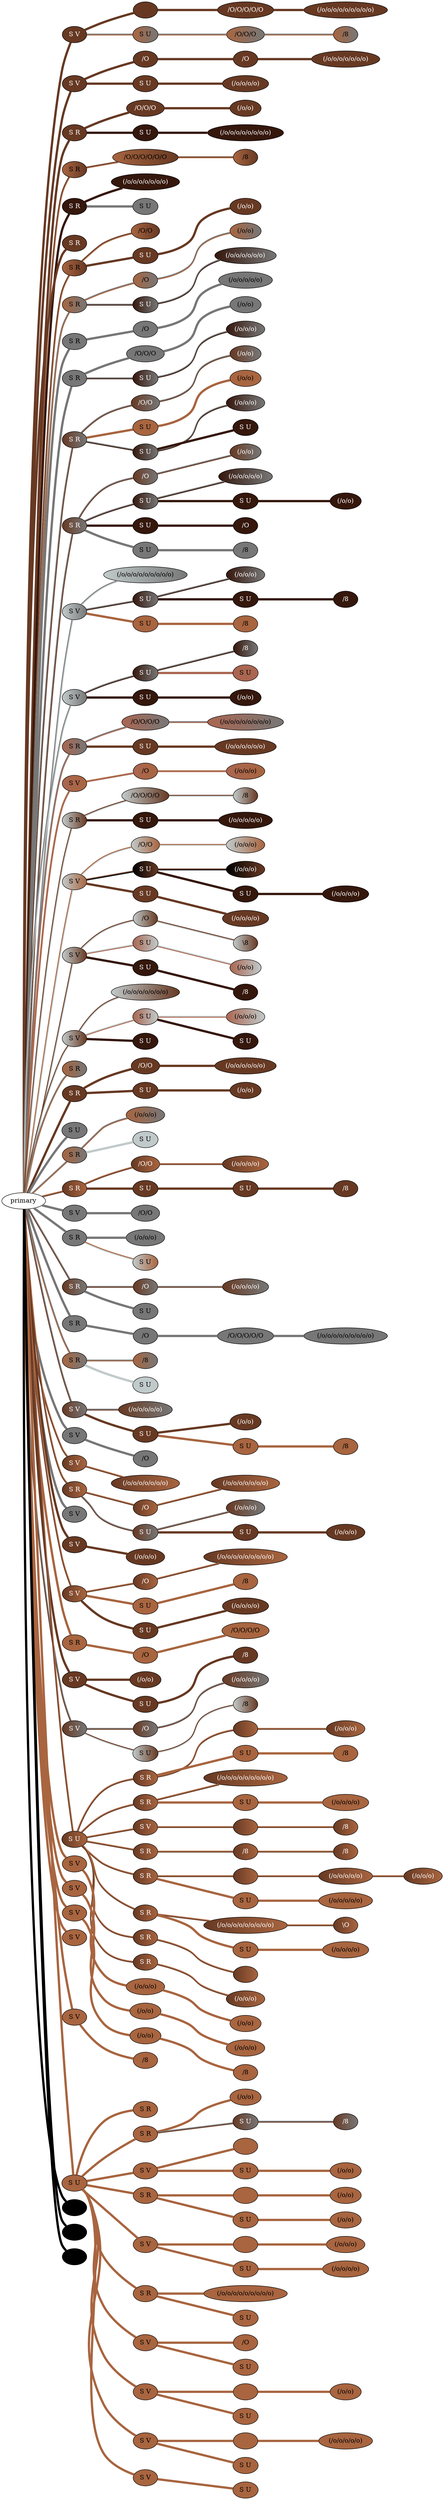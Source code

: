 graph {
 graph [rankdir=LR]
"1" [qtype="pendant_node", pendant_colors="#673923", pendant_ply="S", pendant_attach="V", pendant_length="25.0", label="S V", style=filled, fillcolor="#673923", fontcolor="#ffffff"]
"primary" -- "1" [qtype="pendant_link",penwidth=5,color="#673923"]
"1:0" [qtype="knot_node", knot_value="1", knot_type="", knot_position="3.5", knot_spin="S", label="", style=filled, fillcolor="#673923" , fontcolor="#ffffff"]
"1" -- "1:0" [qtype="knot_link",penwidth=5,color="#673923"]
"1:1" [qtype="knot_node", knot_value="5", knot_type="S", knot_position="14.0", knot_spin="S", label="/O/O/O/O/O", style=filled, fillcolor="#673923" , fontcolor="#ffffff"]
"1:0" -- "1:1" [qtype="knot_link",penwidth=5,color="#673923"]
"1:2" [qtype="knot_node", knot_value="9", knot_type="L", knot_position="16.5", knot_spin="S", label="(/o/o/o/o/o/o/o/o/o)", style=filled, fillcolor="#673923" , fontcolor="#ffffff"]
"1:1" -- "1:2" [qtype="knot_link",penwidth=5,color="#673923"]
"1s1" [qtype="pendant_node", pendant_colors="#A86540:#777777", pendant_ply="S", pendant_attach="U", pendant_length="18.5", label="S U", style=filled, fillcolor="#A86540:#777777", fontcolor="#000000"]
"1" -- "1s1" [qtype="pendant_link",penwidth=2,color="#A86540:#777777"]
"1s1:0" [qtype="knot_node", knot_value="3", knot_type="S", knot_position="11.0", knot_spin="S", label="/O/O/O", style=filled, fillcolor="#A86540:#777777" , fontcolor="#000000"]
"1s1" -- "1s1:0" [qtype="knot_link",penwidth=2,color="#A86540:#777777"]
"1s1:1" [qtype="knot_node", knot_value="1", knot_type="E", knot_position="13.0", knot_spin="S", label="/8", style=filled, fillcolor="#A86540:#777777" , fontcolor="#000000"]
"1s1:0" -- "1s1:1" [qtype="knot_link",penwidth=2,color="#A86540:#777777"]
"2" [qtype="pendant_node", pendant_colors="#673923", pendant_ply="S", pendant_attach="V", pendant_length="30.0", label="S V", style=filled, fillcolor="#673923", fontcolor="#ffffff"]
"primary" -- "2" [qtype="pendant_link",penwidth=5,color="#673923"]
"2:0" [qtype="knot_node", knot_value="1", knot_type="S", knot_position="8.0", knot_spin="S", label="/O", style=filled, fillcolor="#673923" , fontcolor="#ffffff"]
"2" -- "2:0" [qtype="knot_link",penwidth=5,color="#673923"]
"2:1" [qtype="knot_node", knot_value="1", knot_type="S", knot_position="14.5", knot_spin="S", label="/O", style=filled, fillcolor="#673923" , fontcolor="#ffffff"]
"2:0" -- "2:1" [qtype="knot_link",penwidth=5,color="#673923"]
"2:2" [qtype="knot_node", knot_value="7", knot_type="L", knot_position="20.0", knot_spin="S", label="(/o/o/o/o/o/o/o)", style=filled, fillcolor="#673923" , fontcolor="#ffffff"]
"2:1" -- "2:2" [qtype="knot_link",penwidth=5,color="#673923"]
"2s1" [qtype="pendant_node", pendant_colors="#673923", pendant_ply="S", pendant_attach="U", pendant_length="34.5", label="S U", style=filled, fillcolor="#673923", fontcolor="#ffffff"]
"2" -- "2s1" [qtype="pendant_link",penwidth=5,color="#673923"]
"2s1:0" [qtype="knot_node", knot_value="4", knot_type="L", knot_position="20.5", knot_spin="S", label="(/o/o/o/o)", style=filled, fillcolor="#673923" , fontcolor="#ffffff"]
"2s1" -- "2s1:0" [qtype="knot_link",penwidth=5,color="#673923"]
"3" [qtype="pendant_node", pendant_colors="#673923", pendant_ply="S", pendant_attach="R", pendant_length="31.0", label="S R", style=filled, fillcolor="#673923", fontcolor="#ffffff"]
"primary" -- "3" [qtype="pendant_link",penwidth=5,color="#673923"]
"3:0" [qtype="knot_node", knot_value="3", knot_type="S", knot_position="15.0", knot_spin="S", label="/O/O/O", style=filled, fillcolor="#673923" , fontcolor="#ffffff"]
"3" -- "3:0" [qtype="knot_link",penwidth=5,color="#673923"]
"3:1" [qtype="knot_node", knot_value="2", knot_type="L", knot_position="21.0", knot_spin="S", label="(/o/o)", style=filled, fillcolor="#673923" , fontcolor="#ffffff"]
"3:0" -- "3:1" [qtype="knot_link",penwidth=5,color="#673923"]
"3s1" [qtype="pendant_node", pendant_colors="#35170C", pendant_ply="S", pendant_attach="U", pendant_length="30.0", label="S U", style=filled, fillcolor="#35170C", fontcolor="#ffffff"]
"3" -- "3s1" [qtype="pendant_link",penwidth=5,color="#35170C"]
"3s1:0" [qtype="knot_node", knot_value="8", knot_type="L", knot_position="18.0", knot_spin="S", label="(/o/o/o/o/o/o/o/o)", style=filled, fillcolor="#35170C" , fontcolor="#ffffff"]
"3s1" -- "3s1:0" [qtype="knot_link",penwidth=5,color="#35170C"]
"4" [qtype="pendant_node", pendant_colors="#A86540:#673923", pendant_ply="S", pendant_attach="R", pendant_length="45.0", label="S R", style=filled, fillcolor="#A86540:#673923", fontcolor="#000000"]
"primary" -- "4" [qtype="pendant_link",penwidth=2,color="#A86540:#673923"]
"4:0" [qtype="knot_node", knot_value="6", knot_type="S", knot_position="15.5", knot_spin="S", label="/O/O/O/O/O/O", style=filled, fillcolor="#A86540:#673923" , fontcolor="#000000"]
"4" -- "4:0" [qtype="knot_link",penwidth=2,color="#A86540:#673923"]
"4:1" [qtype="knot_node", knot_value="1", knot_type="E", knot_position="25.5", knot_spin="S", label="/8", style=filled, fillcolor="#A86540:#673923" , fontcolor="#000000"]
"4:0" -- "4:1" [qtype="knot_link",penwidth=2,color="#A86540:#673923"]
"5" [qtype="pendant_node", pendant_colors="#35170C", pendant_ply="S", pendant_attach="R", pendant_length="37.0", label="S R", style=filled, fillcolor="#35170C", fontcolor="#ffffff"]
"primary" -- "5" [qtype="pendant_link",penwidth=5,color="#35170C"]
"5:0" [qtype="knot_node", knot_value="7", knot_type="L", knot_position="25.0", knot_spin="S", label="(/o/o/o/o/o/o/o)", style=filled, fillcolor="#35170C" , fontcolor="#ffffff"]
"5" -- "5:0" [qtype="knot_link",penwidth=5,color="#35170C"]
"5s1" [qtype="pendant_node", pendant_colors="#777777", pendant_ply="S", pendant_attach="U", pendant_length="12.5", label="S U", style=filled, fillcolor="#777777", fontcolor="#000000"]
"5" -- "5s1" [qtype="pendant_link",penwidth=5,color="#777777"]
"6" [qtype="pendant_node", pendant_colors="#673923", pendant_ply="S", pendant_attach="R", pendant_length="40.0", label="S R", style=filled, fillcolor="#673923", fontcolor="#ffffff"]
"primary" -- "6" [qtype="pendant_link",penwidth=5,color="#673923"]
"7" [qtype="pendant_node", pendant_colors="#A86540:#673923", pendant_ply="S", pendant_attach="R", pendant_length="37.0", label="S R", style=filled, fillcolor="#A86540:#673923", fontcolor="#000000"]
"primary" -- "7" [qtype="pendant_link",penwidth=2,color="#A86540:#673923"]
"7:0" [qtype="knot_node", knot_value="2", knot_type="S", knot_position="13.0", knot_spin="S", label="/O/O", style=filled, fillcolor="#A86540:#673923" , fontcolor="#000000"]
"7" -- "7:0" [qtype="knot_link",penwidth=2,color="#A86540:#673923"]
"7s1" [qtype="pendant_node", pendant_colors="#673923", pendant_ply="S", pendant_attach="U", pendant_length="36.5", label="S U", style=filled, fillcolor="#673923", fontcolor="#ffffff"]
"7" -- "7s1" [qtype="pendant_link",penwidth=5,color="#673923"]
"7s1:0" [qtype="knot_node", knot_value="2", knot_type="L", knot_position="20.0", knot_spin="S", label="(/o/o)", style=filled, fillcolor="#673923" , fontcolor="#ffffff"]
"7s1" -- "7s1:0" [qtype="knot_link",penwidth=5,color="#673923"]
"8" [qtype="pendant_node", pendant_colors="#A86540:#777777", pendant_ply="S", pendant_attach="R", pendant_length="26.0", label="S R", style=filled, fillcolor="#A86540:#777777", fontcolor="#000000"]
"primary" -- "8" [qtype="pendant_link",penwidth=2,color="#A86540:#777777"]
"8:0" [qtype="knot_node", knot_value="1", knot_type="S", knot_position="13.0", knot_spin="S", label="/O", style=filled, fillcolor="#A86540:#777777" , fontcolor="#000000"]
"8" -- "8:0" [qtype="knot_link",penwidth=2,color="#A86540:#777777"]
"8:1" [qtype="knot_node", knot_value="2", knot_type="L", knot_position="16.5", knot_spin="S", label="(/o/o)", style=filled, fillcolor="#A86540:#777777" , fontcolor="#000000"]
"8:0" -- "8:1" [qtype="knot_link",penwidth=2,color="#A86540:#777777"]
"8s1" [qtype="pendant_node", pendant_colors="#35170C:#777777", pendant_ply="S", pendant_attach="U", pendant_length="32.0", label="S U", style=filled, fillcolor="#35170C:#777777", fontcolor="#ffffff"]
"8" -- "8s1" [qtype="pendant_link",penwidth=2,color="#35170C:#777777"]
"8s1:0" [qtype="knot_node", knot_value="6", knot_type="L", knot_position="16.0", knot_spin="S", label="(/o/o/o/o/o/o)", style=filled, fillcolor="#35170C:#777777" , fontcolor="#ffffff"]
"8s1" -- "8s1:0" [qtype="knot_link",penwidth=2,color="#35170C:#777777"]
"9" [qtype="pendant_node", pendant_colors="#777777", pendant_ply="S", pendant_attach="R", pendant_length="48.0", label="S R", style=filled, fillcolor="#777777", fontcolor="#000000"]
"primary" -- "9" [qtype="pendant_link",penwidth=5,color="#777777"]
"9:0" [qtype="knot_node", knot_value="1", knot_type="S", knot_position="15.5", knot_spin="S", label="/O", style=filled, fillcolor="#777777" , fontcolor="#000000"]
"9" -- "9:0" [qtype="knot_link",penwidth=5,color="#777777"]
"9:1" [qtype="knot_node", knot_value="5", knot_type="L", knot_position="22.0", knot_spin="S", label="(/o/o/o/o/o)", style=filled, fillcolor="#777777" , fontcolor="#000000"]
"9:0" -- "9:1" [qtype="knot_link",penwidth=5,color="#777777"]
"10" [qtype="pendant_node", pendant_colors="#777777", pendant_ply="S", pendant_attach="R", pendant_length="49.0", label="S R", style=filled, fillcolor="#777777", fontcolor="#000000"]
"primary" -- "10" [qtype="pendant_link",penwidth=5,color="#777777"]
"10:0" [qtype="knot_node", knot_value="3", knot_type="S", knot_position="16.0", knot_spin="S", label="/O/O/O", style=filled, fillcolor="#777777" , fontcolor="#000000"]
"10" -- "10:0" [qtype="knot_link",penwidth=5,color="#777777"]
"10:1" [qtype="knot_node", knot_value="2", knot_type="L", knot_position="22.5", knot_spin="S", label="(/o/o)", style=filled, fillcolor="#777777" , fontcolor="#000000"]
"10:0" -- "10:1" [qtype="knot_link",penwidth=5,color="#777777"]
"10s1" [qtype="pendant_node", pendant_colors="#35170C:#777777", pendant_ply="S", pendant_attach="U", pendant_length="36.0", label="S U", style=filled, fillcolor="#35170C:#777777", fontcolor="#ffffff"]
"10" -- "10s1" [qtype="pendant_link",penwidth=2,color="#35170C:#777777"]
"10s1:0" [qtype="knot_node", knot_value="3", knot_type="L", knot_position="20.5", knot_spin="S", label="(/o/o/o)", style=filled, fillcolor="#35170C:#777777" , fontcolor="#ffffff"]
"10s1" -- "10s1:0" [qtype="knot_link",penwidth=2,color="#35170C:#777777"]
"11" [qtype="pendant_node", pendant_colors="#673923:#777777", pendant_ply="S", pendant_attach="R", pendant_length="30.5", label="S R", style=filled, fillcolor="#673923:#777777", fontcolor="#ffffff"]
"primary" -- "11" [qtype="pendant_link",penwidth=2,color="#673923:#777777"]
"11:0" [qtype="knot_node", knot_value="2", knot_type="S", knot_position="14.0", knot_spin="S", label="/O/O", style=filled, fillcolor="#673923:#777777" , fontcolor="#ffffff"]
"11" -- "11:0" [qtype="knot_link",penwidth=2,color="#673923:#777777"]
"11:1" [qtype="knot_node", knot_value="2", knot_type="L", knot_position="20.0", knot_spin="S", label="(/o/o)", style=filled, fillcolor="#673923:#777777" , fontcolor="#ffffff"]
"11:0" -- "11:1" [qtype="knot_link",penwidth=2,color="#673923:#777777"]
"11s1" [qtype="pendant_node", pendant_colors="#A86540", pendant_ply="S", pendant_attach="U", pendant_length="30.5", label="S U", style=filled, fillcolor="#A86540", fontcolor="#000000"]
"11" -- "11s1" [qtype="pendant_link",penwidth=5,color="#A86540"]
"11s1:0" [qtype="knot_node", knot_value="2", knot_type="L", knot_position="19.5", knot_spin="S", label="(/o/o)", style=filled, fillcolor="#A86540" , fontcolor="#000000"]
"11s1" -- "11s1:0" [qtype="knot_link",penwidth=5,color="#A86540"]
"11s2" [qtype="pendant_node", pendant_colors="#35170C:#777777", pendant_ply="S", pendant_attach="U", pendant_length="37.0", label="S U", style=filled, fillcolor="#35170C:#777777", fontcolor="#ffffff"]
"11" -- "11s2" [qtype="pendant_link",penwidth=2,color="#35170C:#777777"]
"11s2:0" [qtype="knot_node", knot_value="3", knot_type="L", knot_position="20.0", knot_spin="S", label="(/o/o/o)", style=filled, fillcolor="#35170C:#777777" , fontcolor="#ffffff"]
"11s2" -- "11s2:0" [qtype="knot_link",penwidth=2,color="#35170C:#777777"]
"11s2s1" [qtype="pendant_node", pendant_colors="#35170C", pendant_ply="S", pendant_attach="U", pendant_length="8.0", label="S U", style=filled, fillcolor="#35170C", fontcolor="#ffffff"]
"11s2" -- "11s2s1" [qtype="pendant_link",penwidth=5,color="#35170C"]
"12" [qtype="pendant_node", pendant_colors="#673923:#777777", pendant_ply="S", pendant_attach="R", pendant_length="36.5", label="S R", style=filled, fillcolor="#673923:#777777", fontcolor="#ffffff"]
"primary" -- "12" [qtype="pendant_link",penwidth=2,color="#673923:#777777"]
"12:0" [qtype="knot_node", knot_value="1", knot_type="S", knot_position="13.5", knot_spin="S", label="/O", style=filled, fillcolor="#673923:#777777" , fontcolor="#ffffff"]
"12" -- "12:0" [qtype="knot_link",penwidth=2,color="#673923:#777777"]
"12:1" [qtype="knot_node", knot_value="2", knot_type="L", knot_position="20.0", knot_spin="S", label="(/o/o)", style=filled, fillcolor="#673923:#777777" , fontcolor="#ffffff"]
"12:0" -- "12:1" [qtype="knot_link",penwidth=2,color="#673923:#777777"]
"12s1" [qtype="pendant_node", pendant_colors="#35170C:#777777", pendant_ply="S", pendant_attach="U", pendant_length="35.0", label="S U", style=filled, fillcolor="#35170C:#777777", fontcolor="#ffffff"]
"12" -- "12s1" [qtype="pendant_link",penwidth=2,color="#35170C:#777777"]
"12s1:0" [qtype="knot_node", knot_value="5", knot_type="L", knot_position="20.5", knot_spin="S", label="(/o/o/o/o/o)", style=filled, fillcolor="#35170C:#777777" , fontcolor="#ffffff"]
"12s1" -- "12s1:0" [qtype="knot_link",penwidth=2,color="#35170C:#777777"]
"12s1s1" [qtype="pendant_node", pendant_colors="#35170C", pendant_ply="S", pendant_attach="U", pendant_length="35.0", label="S U", style=filled, fillcolor="#35170C", fontcolor="#ffffff"]
"12s1" -- "12s1s1" [qtype="pendant_link",penwidth=5,color="#35170C"]
"12s1s1:0" [qtype="knot_node", knot_value="2", knot_type="L", knot_position="19.0", knot_spin="S", label="(/o/o)", style=filled, fillcolor="#35170C" , fontcolor="#ffffff"]
"12s1s1" -- "12s1s1:0" [qtype="knot_link",penwidth=5,color="#35170C"]
"12s2" [qtype="pendant_node", pendant_colors="#35170C", pendant_ply="S", pendant_attach="U", pendant_length="22.5", label="S U", style=filled, fillcolor="#35170C", fontcolor="#ffffff"]
"12" -- "12s2" [qtype="pendant_link",penwidth=5,color="#35170C"]
"12s2:0" [qtype="knot_node", knot_value="1", knot_type="S", knot_position="12.0", knot_spin="S", label="/O", style=filled, fillcolor="#35170C" , fontcolor="#ffffff"]
"12s2" -- "12s2:0" [qtype="knot_link",penwidth=5,color="#35170C"]
"12s3" [qtype="pendant_node", pendant_colors="#777777", pendant_ply="S", pendant_attach="U", pendant_length="12.0", label="S U", style=filled, fillcolor="#777777", fontcolor="#000000"]
"12" -- "12s3" [qtype="pendant_link",penwidth=5,color="#777777"]
"12s3:0" [qtype="knot_node", knot_value="1", knot_type="E", knot_position="8.0", knot_spin="S", label="/8", style=filled, fillcolor="#777777" , fontcolor="#000000"]
"12s3" -- "12s3:0" [qtype="knot_link",penwidth=5,color="#777777"]
"13" [qtype="pendant_node", pendant_colors="#C1CACA:#777777", pendant_ply="S", pendant_attach="V", pendant_length="22.0", label="S V", style=filled, fillcolor="#C1CACA:#777777", fontcolor="#000000"]
"primary" -- "13" [qtype="pendant_link",penwidth=2,color="#C1CACA:#777777"]
"13:0" [qtype="knot_node", knot_value="9", knot_type="L", knot_position="17.5", knot_spin="S", label="(/o/o/o/o/o/o/o/o/o)", style=filled, fillcolor="#C1CACA:#777777" , fontcolor="#000000"]
"13" -- "13:0" [qtype="knot_link",penwidth=2,color="#C1CACA:#777777"]
"13s1" [qtype="pendant_node", pendant_colors="#35170C:#777777", pendant_ply="S", pendant_attach="U", pendant_length="31.5", label="S U", style=filled, fillcolor="#35170C:#777777", fontcolor="#ffffff"]
"13" -- "13s1" [qtype="pendant_link",penwidth=2,color="#35170C:#777777"]
"13s1:0" [qtype="knot_node", knot_value="3", knot_type="L", knot_position="20.0", knot_spin="S", label="(/o/o/o)", style=filled, fillcolor="#35170C:#777777" , fontcolor="#ffffff"]
"13s1" -- "13s1:0" [qtype="knot_link",penwidth=2,color="#35170C:#777777"]
"13s1s1" [qtype="pendant_node", pendant_colors="#35170C", pendant_ply="S", pendant_attach="U", pendant_length="39.0", label="S U", style=filled, fillcolor="#35170C", fontcolor="#ffffff"]
"13s1" -- "13s1s1" [qtype="pendant_link",penwidth=5,color="#35170C"]
"13s1s1:0" [qtype="knot_node", knot_value="1", knot_type="E", knot_position="20.0", knot_spin="S", label="/8", style=filled, fillcolor="#35170C" , fontcolor="#ffffff"]
"13s1s1" -- "13s1s1:0" [qtype="knot_link",penwidth=5,color="#35170C"]
"13s2" [qtype="pendant_node", pendant_colors="#A86540", pendant_ply="S", pendant_attach="U", pendant_length="21.0", label="S U", style=filled, fillcolor="#A86540", fontcolor="#000000"]
"13" -- "13s2" [qtype="pendant_link",penwidth=5,color="#A86540"]
"13s2:0" [qtype="knot_node", knot_value="1", knot_type="E", knot_position="14.0", knot_spin="S", label="/8", style=filled, fillcolor="#A86540" , fontcolor="#000000"]
"13s2" -- "13s2:0" [qtype="knot_link",penwidth=5,color="#A86540"]
"14" [qtype="pendant_node", pendant_colors="#C1CACA:#777777", pendant_ply="S", pendant_attach="V", pendant_length="15.5", label="S V", style=filled, fillcolor="#C1CACA:#777777", fontcolor="#000000"]
"primary" -- "14" [qtype="pendant_link",penwidth=2,color="#C1CACA:#777777"]
"14s1" [qtype="pendant_node", pendant_colors="#35170C:#777777", pendant_ply="S", pendant_attach="U", pendant_length="32.0", label="S U", style=filled, fillcolor="#35170C:#777777", fontcolor="#ffffff"]
"14" -- "14s1" [qtype="pendant_link",penwidth=2,color="#35170C:#777777"]
"14s1:0" [qtype="knot_node", knot_value="1", knot_type="E", knot_position="22.0", knot_spin="S", label="/8", style=filled, fillcolor="#35170C:#777777" , fontcolor="#ffffff"]
"14s1" -- "14s1:0" [qtype="knot_link",penwidth=2,color="#35170C:#777777"]
"14s1s1" [qtype="pendant_node", pendant_colors="#AA6651", pendant_ply="S", pendant_attach="U", pendant_length="36.0", label="S U", style=filled, fillcolor="#AA6651", fontcolor="#000000"]
"14s1" -- "14s1s1" [qtype="pendant_link",penwidth=5,color="#AA6651"]
"14s2" [qtype="pendant_node", pendant_colors="#35170C", pendant_ply="S", pendant_attach="U", pendant_length="21.5", label="S U", style=filled, fillcolor="#35170C", fontcolor="#ffffff"]
"14" -- "14s2" [qtype="pendant_link",penwidth=5,color="#35170C"]
"14s2:0" [qtype="knot_node", knot_value="2", knot_type="L", knot_position="11.5", knot_spin="S", label="(/o/o)", style=filled, fillcolor="#35170C" , fontcolor="#ffffff"]
"14s2" -- "14s2:0" [qtype="knot_link",penwidth=5,color="#35170C"]
"15" [qtype="pendant_node", pendant_colors="#AA6651:#777777", pendant_ply="S", pendant_attach="R", pendant_length="15.5", label="S R", style=filled, fillcolor="#AA6651:#777777", fontcolor="#000000"]
"primary" -- "15" [qtype="pendant_link",penwidth=2,color="#AA6651:#777777"]
"15:0" [qtype="knot_node", knot_value="4", knot_type="S", knot_position="10.5", knot_spin="S", label="/O/O/O/O", style=filled, fillcolor="#AA6651:#777777" , fontcolor="#000000"]
"15" -- "15:0" [qtype="knot_link",penwidth=2,color="#AA6651:#777777"]
"15:1" [qtype="knot_node", knot_value="8", knot_type="L", knot_position="13.0", knot_spin="S", label="(/o/o/o/o/o/o/o/o)", style=filled, fillcolor="#AA6651:#777777" , fontcolor="#000000"]
"15:0" -- "15:1" [qtype="knot_link",penwidth=2,color="#AA6651:#777777"]
"15s1" [qtype="pendant_node", pendant_colors="#673923", pendant_ply="S", pendant_attach="U", pendant_length="20.5", label="S U", style=filled, fillcolor="#673923", fontcolor="#ffffff"]
"15" -- "15s1" [qtype="pendant_link",penwidth=5,color="#673923"]
"15s1:0" [qtype="knot_node", knot_value="6", knot_type="L", knot_position="8.0", knot_spin="S", label="(/o/o/o/o/o/o)", style=filled, fillcolor="#673923" , fontcolor="#ffffff"]
"15s1" -- "15s1:0" [qtype="knot_link",penwidth=5,color="#673923"]
"16" [qtype="pendant_node", pendant_colors="#AA6651:#A86540", pendant_ply="S", pendant_attach="V", pendant_length="45.0", label="S V", style=filled, fillcolor="#AA6651:#A86540", fontcolor="#000000"]
"primary" -- "16" [qtype="pendant_link",penwidth=2,color="#AA6651:#A86540"]
"16:0" [qtype="knot_node", knot_value="1", knot_type="S", knot_position="22.0", knot_spin="S", label="/O", style=filled, fillcolor="#AA6651:#A86540" , fontcolor="#000000"]
"16" -- "16:0" [qtype="knot_link",penwidth=2,color="#AA6651:#A86540"]
"16:1" [qtype="knot_node", knot_value="3", knot_type="L", knot_position="32.5", knot_spin="S", label="(/o/o/o)", style=filled, fillcolor="#AA6651:#A86540" , fontcolor="#000000"]
"16:0" -- "16:1" [qtype="knot_link",penwidth=2,color="#AA6651:#A86540"]
"17" [qtype="pendant_node", pendant_colors="#C1CACA:#673923", pendant_ply="S", pendant_attach="R", pendant_length="30.0", label="S R", style=filled, fillcolor="#C1CACA:#673923", fontcolor="#000000"]
"primary" -- "17" [qtype="pendant_link",penwidth=2,color="#C1CACA:#673923"]
"17:0" [qtype="knot_node", knot_value="4", knot_type="S", knot_position="16.0", knot_spin="S", label="/O/O/O/O", style=filled, fillcolor="#C1CACA:#673923" , fontcolor="#000000"]
"17" -- "17:0" [qtype="knot_link",penwidth=2,color="#C1CACA:#673923"]
"17:1" [qtype="knot_node", knot_value="1", knot_type="E", knot_position="22.5", knot_spin="S", label="/8", style=filled, fillcolor="#C1CACA:#673923" , fontcolor="#000000"]
"17:0" -- "17:1" [qtype="knot_link",penwidth=2,color="#C1CACA:#673923"]
"17s1" [qtype="pendant_node", pendant_colors="#35170C", pendant_ply="S", pendant_attach="U", pendant_length="20.0", label="S U", style=filled, fillcolor="#35170C", fontcolor="#ffffff"]
"17" -- "17s1" [qtype="pendant_link",penwidth=5,color="#35170C"]
"17s1:0" [qtype="knot_node", knot_value="5", knot_type="L", knot_position="14.5", knot_spin="S", label="(/o/o/o/o/o)", style=filled, fillcolor="#35170C" , fontcolor="#ffffff"]
"17s1" -- "17s1:0" [qtype="knot_link",penwidth=5,color="#35170C"]
"18" [qtype="pendant_node", pendant_colors="#C1CACA:#A86540", pendant_ply="S", pendant_attach="V", pendant_length="29.0", label="S V", style=filled, fillcolor="#C1CACA:#A86540", fontcolor="#000000"]
"primary" -- "18" [qtype="pendant_link",penwidth=2,color="#C1CACA:#A86540"]
"18:0" [qtype="knot_node", knot_value="2", knot_type="S", knot_position="16.0", knot_spin="S", label="/O/O", style=filled, fillcolor="#C1CACA:#A86540" , fontcolor="#000000"]
"18" -- "18:0" [qtype="knot_link",penwidth=2,color="#C1CACA:#A86540"]
"18:1" [qtype="knot_node", knot_value="3", knot_type="L", knot_position="22.0", knot_spin="S", label="(/o/o/o)", style=filled, fillcolor="#C1CACA:#A86540" , fontcolor="#000000"]
"18:0" -- "18:1" [qtype="knot_link",penwidth=2,color="#C1CACA:#A86540"]
"18s1" [qtype="pendant_node", pendant_colors="#000000:#673923", pendant_ply="S", pendant_attach="U", pendant_length="43.5", label="S U", style=filled, fillcolor="#000000:#673923", fontcolor="#ffffff"]
"18" -- "18s1" [qtype="pendant_link",penwidth=2,color="#000000:#673923"]
"18s1:0" [qtype="knot_node", knot_value="3", knot_type="L", knot_position="19.0", knot_spin="S", label="(/o/o/o)", style=filled, fillcolor="#000000:#673923" , fontcolor="#ffffff"]
"18s1" -- "18s1:0" [qtype="knot_link",penwidth=2,color="#000000:#673923"]
"18s1s1" [qtype="pendant_node", pendant_colors="#35170C", pendant_ply="S", pendant_attach="U", pendant_length="29.0", label="S U", style=filled, fillcolor="#35170C", fontcolor="#ffffff"]
"18s1" -- "18s1s1" [qtype="pendant_link",penwidth=5,color="#35170C"]
"18s1s1:0" [qtype="knot_node", knot_value="4", knot_type="L", knot_position="18.0", knot_spin="S", label="(/o/o/o/o)", style=filled, fillcolor="#35170C" , fontcolor="#ffffff"]
"18s1s1" -- "18s1s1:0" [qtype="knot_link",penwidth=5,color="#35170C"]
"18s2" [qtype="pendant_node", pendant_colors="#673923", pendant_ply="S", pendant_attach="U", pendant_length="20.0", label="S U", style=filled, fillcolor="#673923", fontcolor="#ffffff"]
"18" -- "18s2" [qtype="pendant_link",penwidth=5,color="#673923"]
"18s2:0" [qtype="knot_node", knot_value="4", knot_type="L", knot_position="12.5", knot_spin="S", label="(/o/o/o/o)", style=filled, fillcolor="#673923" , fontcolor="#ffffff"]
"18s2" -- "18s2:0" [qtype="knot_link",penwidth=5,color="#673923"]
"19" [qtype="pendant_node", pendant_colors="#C1CACA:#673923", pendant_ply="S", pendant_attach="V", pendant_length="34.0", label="S V", style=filled, fillcolor="#C1CACA:#673923", fontcolor="#000000"]
"primary" -- "19" [qtype="pendant_link",penwidth=2,color="#C1CACA:#673923"]
"19:0" [qtype="knot_node", knot_value="1", knot_type="S", knot_position="15.0", knot_spin="S", label="/O", style=filled, fillcolor="#C1CACA:#673923" , fontcolor="#000000"]
"19" -- "19:0" [qtype="knot_link",penwidth=2,color="#C1CACA:#673923"]
"19:1" [qtype="knot_node", knot_value="1", knot_type="E", knot_position="24.5", knot_spin="Z", label="\\8", style=filled, fillcolor="#C1CACA:#673923" , fontcolor="#000000"]
"19:0" -- "19:1" [qtype="knot_link",penwidth=2,color="#C1CACA:#673923"]
"19s1" [qtype="pendant_node", pendant_colors="#AA6651:#C1CACA", pendant_ply="S", pendant_attach="U", pendant_length="40.0", label="S U", style=filled, fillcolor="#AA6651:#C1CACA", fontcolor="#000000"]
"19" -- "19s1" [qtype="pendant_link",penwidth=2,color="#AA6651:#C1CACA"]
"19s1:0" [qtype="knot_node", knot_value="2", knot_type="L", knot_position="22.0", knot_spin="S", label="(/o/o)", style=filled, fillcolor="#AA6651:#C1CACA" , fontcolor="#000000"]
"19s1" -- "19s1:0" [qtype="knot_link",penwidth=2,color="#AA6651:#C1CACA"]
"19s2" [qtype="pendant_node", pendant_colors="#35170C", pendant_ply="S", pendant_attach="U", pendant_length="22.0", label="S U", style=filled, fillcolor="#35170C", fontcolor="#ffffff"]
"19" -- "19s2" [qtype="pendant_link",penwidth=5,color="#35170C"]
"19s2:0" [qtype="knot_node", knot_value="1", knot_type="E", knot_position="14.5", knot_spin="S", label="/8", style=filled, fillcolor="#35170C" , fontcolor="#ffffff"]
"19s2" -- "19s2:0" [qtype="knot_link",penwidth=5,color="#35170C"]
"20" [qtype="pendant_node", pendant_colors="#C1CACA:#673923", pendant_ply="S", pendant_attach="V", pendant_length="30.0", label="S V", style=filled, fillcolor="#C1CACA:#673923", fontcolor="#000000"]
"primary" -- "20" [qtype="pendant_link",penwidth=2,color="#C1CACA:#673923"]
"20:0" [qtype="knot_node", knot_value="7", knot_type="L", knot_position="19.5", knot_spin="S", label="(/o/o/o/o/o/o/o)", style=filled, fillcolor="#C1CACA:#673923" , fontcolor="#000000"]
"20" -- "20:0" [qtype="knot_link",penwidth=2,color="#C1CACA:#673923"]
"20s1" [qtype="pendant_node", pendant_colors="#AA6651:#C1CACA", pendant_ply="S", pendant_attach="U", pendant_length="38.0", label="S U", style=filled, fillcolor="#AA6651:#C1CACA", fontcolor="#000000"]
"20" -- "20s1" [qtype="pendant_link",penwidth=2,color="#AA6651:#C1CACA"]
"20s1:0" [qtype="knot_node", knot_value="3", knot_type="L", knot_position="17.0", knot_spin="S", label="(/o/o/o)", style=filled, fillcolor="#AA6651:#C1CACA" , fontcolor="#000000"]
"20s1" -- "20s1:0" [qtype="knot_link",penwidth=2,color="#AA6651:#C1CACA"]
"20s1s1" [qtype="pendant_node", pendant_colors="#35170C", pendant_ply="S", pendant_attach="U", pendant_length="14.5", label="S U", style=filled, fillcolor="#35170C", fontcolor="#ffffff"]
"20s1" -- "20s1s1" [qtype="pendant_link",penwidth=5,color="#35170C"]
"20s2" [qtype="pendant_node", pendant_colors="#35170C", pendant_ply="S", pendant_attach="U", pendant_length="20.5", label="S U", style=filled, fillcolor="#35170C", fontcolor="#ffffff"]
"20" -- "20s2" [qtype="pendant_link",penwidth=5,color="#35170C"]
"21" [qtype="pendant_node", pendant_colors="#A86540:#777777", pendant_ply="S", pendant_attach="R", pendant_length="9.5", label="S R", style=filled, fillcolor="#A86540:#777777", fontcolor="#000000"]
"primary" -- "21" [qtype="pendant_link",penwidth=2,color="#A86540:#777777"]
"22" [qtype="pendant_node", pendant_colors="#673923", pendant_ply="S", pendant_attach="R", pendant_length="32.0", label="S R", style=filled, fillcolor="#673923", fontcolor="#ffffff"]
"primary" -- "22" [qtype="pendant_link",penwidth=5,color="#673923"]
"22:0" [qtype="knot_node", knot_value="2", knot_type="S", knot_position="14.5", knot_spin="S", label="/O/O", style=filled, fillcolor="#673923" , fontcolor="#ffffff"]
"22" -- "22:0" [qtype="knot_link",penwidth=5,color="#673923"]
"22:1" [qtype="knot_node", knot_value="6", knot_type="L", knot_position="22.0", knot_spin="S", label="(/o/o/o/o/o/o)", style=filled, fillcolor="#673923" , fontcolor="#ffffff"]
"22:0" -- "22:1" [qtype="knot_link",penwidth=5,color="#673923"]
"22s1" [qtype="pendant_node", pendant_colors="#673923", pendant_ply="S", pendant_attach="U", pendant_length="32.0", label="S U", style=filled, fillcolor="#673923", fontcolor="#ffffff"]
"22" -- "22s1" [qtype="pendant_link",penwidth=5,color="#673923"]
"22s1:0" [qtype="knot_node", knot_value="2", knot_type="L", knot_position="21.0", knot_spin="S", label="(/o/o)", style=filled, fillcolor="#673923" , fontcolor="#ffffff"]
"22s1" -- "22s1:0" [qtype="knot_link",penwidth=5,color="#673923"]
"23" [qtype="pendant_node", pendant_colors="#777777", pendant_ply="S", pendant_attach="U", pendant_length="0.0", label="S U", style=filled, fillcolor="#777777", fontcolor="#000000"]
"primary" -- "23" [qtype="pendant_link",penwidth=5,color="#777777"]
"24" [qtype="pendant_node", pendant_colors="#A86540:#777777", pendant_ply="S", pendant_attach="R", pendant_length="37.0", label="S R", style=filled, fillcolor="#A86540:#777777", fontcolor="#000000"]
"primary" -- "24" [qtype="pendant_link",penwidth=2,color="#A86540:#777777"]
"24:0" [qtype="knot_node", knot_value="3", knot_type="L", knot_position="22.0", knot_spin="S", label="(/o/o/o)", style=filled, fillcolor="#A86540:#777777" , fontcolor="#000000"]
"24" -- "24:0" [qtype="knot_link",penwidth=2,color="#A86540:#777777"]
"24s1" [qtype="pendant_node", pendant_colors="#C1CACA", pendant_ply="S", pendant_attach="U", pendant_length="6.0", label="S U", style=filled, fillcolor="#C1CACA", fontcolor="#000000"]
"24" -- "24s1" [qtype="pendant_link",penwidth=5,color="#C1CACA"]
"25" [qtype="pendant_node", pendant_colors="#673923:#A86540", pendant_ply="S", pendant_attach="R", pendant_length="48.0", label="S R", style=filled, fillcolor="#673923:#A86540", fontcolor="#ffffff"]
"primary" -- "25" [qtype="pendant_link",penwidth=2,color="#673923:#A86540"]
"25:0" [qtype="knot_node", knot_value="2", knot_type="S", knot_position="16.0", knot_spin="S", label="/O/O", style=filled, fillcolor="#673923:#A86540" , fontcolor="#ffffff"]
"25" -- "25:0" [qtype="knot_link",penwidth=2,color="#673923:#A86540"]
"25:1" [qtype="knot_node", knot_value="4", knot_type="L", knot_position="21.5", knot_spin="S", label="(/o/o/o/o)", style=filled, fillcolor="#673923:#A86540" , fontcolor="#ffffff"]
"25:0" -- "25:1" [qtype="knot_link",penwidth=2,color="#673923:#A86540"]
"25s1" [qtype="pendant_node", pendant_colors="#673923", pendant_ply="S", pendant_attach="U", pendant_length="33.5", label="S U", style=filled, fillcolor="#673923", fontcolor="#ffffff"]
"25" -- "25s1" [qtype="pendant_link",penwidth=5,color="#673923"]
"25s1s1" [qtype="pendant_node", pendant_colors="#673923", pendant_ply="S", pendant_attach="U", pendant_length="11.5", label="S U", style=filled, fillcolor="#673923", fontcolor="#ffffff"]
"25s1" -- "25s1s1" [qtype="pendant_link",penwidth=5,color="#673923"]
"25s1s1:0" [qtype="knot_node", knot_value="1", knot_type="E", knot_position="6.5", knot_spin="S", label="/8", style=filled, fillcolor="#673923" , fontcolor="#ffffff"]
"25s1s1" -- "25s1s1:0" [qtype="knot_link",penwidth=5,color="#673923"]
"26" [qtype="pendant_node", pendant_colors="#777777", pendant_ply="S", pendant_attach="V", pendant_length="12.0", label="S V", style=filled, fillcolor="#777777", fontcolor="#000000"]
"primary" -- "26" [qtype="pendant_link",penwidth=5,color="#777777"]
"26:0" [qtype="knot_node", knot_value="2", knot_type="S", knot_position="6.0", knot_spin="S", label="/O/O", style=filled, fillcolor="#777777" , fontcolor="#000000"]
"26" -- "26:0" [qtype="knot_link",penwidth=5,color="#777777"]
"27" [qtype="pendant_node", pendant_colors="#777777", pendant_ply="S", pendant_attach="R", pendant_length="35.0", label="S R", style=filled, fillcolor="#777777", fontcolor="#000000"]
"primary" -- "27" [qtype="pendant_link",penwidth=5,color="#777777"]
"27:0" [qtype="knot_node", knot_value="3", knot_type="L", knot_position="21.5", knot_spin="S", label="(/o/o/o)", style=filled, fillcolor="#777777" , fontcolor="#000000"]
"27" -- "27:0" [qtype="knot_link",penwidth=5,color="#777777"]
"27s1" [qtype="pendant_node", pendant_colors="#C1CACA:#A86540", pendant_ply="S", pendant_attach="U", pendant_length="41.0", label="S U", style=filled, fillcolor="#C1CACA:#A86540", fontcolor="#000000"]
"27" -- "27s1" [qtype="pendant_link",penwidth=2,color="#C1CACA:#A86540"]
"28" [qtype="pendant_node", pendant_colors="#673923:#777777", pendant_ply="S", pendant_attach="R", pendant_length="47.0", label="S R", style=filled, fillcolor="#673923:#777777", fontcolor="#ffffff"]
"primary" -- "28" [qtype="pendant_link",penwidth=2,color="#673923:#777777"]
"28:0" [qtype="knot_node", knot_value="1", knot_type="S", knot_position="15.0", knot_spin="S", label="/O", style=filled, fillcolor="#673923:#777777" , fontcolor="#ffffff"]
"28" -- "28:0" [qtype="knot_link",penwidth=2,color="#673923:#777777"]
"28:1" [qtype="knot_node", knot_value="4", knot_type="L", knot_position="22.5", knot_spin="S", label="(/o/o/o/o)", style=filled, fillcolor="#673923:#777777" , fontcolor="#ffffff"]
"28:0" -- "28:1" [qtype="knot_link",penwidth=2,color="#673923:#777777"]
"28s1" [qtype="pendant_node", pendant_colors="#777777", pendant_ply="S", pendant_attach="U", pendant_length="3.5", label="S U", style=filled, fillcolor="#777777", fontcolor="#000000"]
"28" -- "28s1" [qtype="pendant_link",penwidth=5,color="#777777"]
"29" [qtype="pendant_node", pendant_colors="#777777", pendant_ply="S", pendant_attach="R", pendant_length="32.0", label="S R", style=filled, fillcolor="#777777", fontcolor="#000000"]
"primary" -- "29" [qtype="pendant_link",penwidth=5,color="#777777"]
"29:0" [qtype="knot_node", knot_value="1", knot_type="S", knot_position="6.0", knot_spin="S", label="/O", style=filled, fillcolor="#777777" , fontcolor="#000000"]
"29" -- "29:0" [qtype="knot_link",penwidth=5,color="#777777"]
"29:1" [qtype="knot_node", knot_value="5", knot_type="S", knot_position="14.0", knot_spin="S", label="/O/O/O/O/O", style=filled, fillcolor="#777777" , fontcolor="#000000"]
"29:0" -- "29:1" [qtype="knot_link",penwidth=5,color="#777777"]
"29:2" [qtype="knot_node", knot_value="9", knot_type="L", knot_position="19.0", knot_spin="S", label="(/o/o/o/o/o/o/o/o/o)", style=filled, fillcolor="#777777" , fontcolor="#000000"]
"29:1" -- "29:2" [qtype="knot_link",penwidth=5,color="#777777"]
"30" [qtype="pendant_node", pendant_colors="#A86540:#777777", pendant_ply="S", pendant_attach="R", pendant_length="36.0", label="S R", style=filled, fillcolor="#A86540:#777777", fontcolor="#000000"]
"primary" -- "30" [qtype="pendant_link",penwidth=2,color="#A86540:#777777"]
"30:0" [qtype="knot_node", knot_value="1", knot_type="E", knot_position="23.5", knot_spin="S", label="/8", style=filled, fillcolor="#A86540:#777777" , fontcolor="#000000"]
"30" -- "30:0" [qtype="knot_link",penwidth=2,color="#A86540:#777777"]
"30s1" [qtype="pendant_node", pendant_colors="#C1CACA", pendant_ply="S", pendant_attach="U", pendant_length="7.5", label="S U", style=filled, fillcolor="#C1CACA", fontcolor="#000000"]
"30" -- "30s1" [qtype="pendant_link",penwidth=5,color="#C1CACA"]
"31" [qtype="pendant_node", pendant_colors="#673923:#777777", pendant_ply="S", pendant_attach="V", pendant_length="47.5", label="S V", style=filled, fillcolor="#673923:#777777", fontcolor="#ffffff"]
"primary" -- "31" [qtype="pendant_link",penwidth=2,color="#673923:#777777"]
"31:0" [qtype="knot_node", knot_value="5", knot_type="L", knot_position="22.5", knot_spin="S", label="(/o/o/o/o/o)", style=filled, fillcolor="#673923:#777777" , fontcolor="#ffffff"]
"31" -- "31:0" [qtype="knot_link",penwidth=2,color="#673923:#777777"]
"31s1" [qtype="pendant_node", pendant_colors="#673923", pendant_ply="S", pendant_attach="U", pendant_length="27.0", label="S U", style=filled, fillcolor="#673923", fontcolor="#ffffff"]
"31" -- "31s1" [qtype="pendant_link",penwidth=5,color="#673923"]
"31s1:0" [qtype="knot_node", knot_value="2", knot_type="L", knot_position="20.0", knot_spin="S", label="(/o/o)", style=filled, fillcolor="#673923" , fontcolor="#ffffff"]
"31s1" -- "31s1:0" [qtype="knot_link",penwidth=5,color="#673923"]
"31s1s1" [qtype="pendant_node", pendant_colors="#A86540", pendant_ply="S", pendant_attach="U", pendant_length="17.0", label="S U", style=filled, fillcolor="#A86540", fontcolor="#000000"]
"31s1" -- "31s1s1" [qtype="pendant_link",penwidth=5,color="#A86540"]
"31s1s1:0" [qtype="knot_node", knot_value="1", knot_type="E", knot_position="8.0", knot_spin="S", label="/8", style=filled, fillcolor="#A86540" , fontcolor="#000000"]
"31s1s1" -- "31s1s1:0" [qtype="knot_link",penwidth=5,color="#A86540"]
"32" [qtype="pendant_node", pendant_colors="#777777", pendant_ply="S", pendant_attach="V", pendant_length="42.5", label="S V", style=filled, fillcolor="#777777", fontcolor="#000000"]
"primary" -- "32" [qtype="pendant_link",penwidth=5,color="#777777"]
"32:0" [qtype="knot_node", knot_value="1", knot_type="S", knot_position="15.0", knot_spin="S", label="/O", style=filled, fillcolor="#777777" , fontcolor="#000000"]
"32" -- "32:0" [qtype="knot_link",penwidth=5,color="#777777"]
"33" [qtype="pendant_node", pendant_colors="#673923:#A86540", pendant_ply="S", pendant_attach="V", pendant_length="37.0", label="S V", style=filled, fillcolor="#673923:#A86540", fontcolor="#ffffff"]
"primary" -- "33" [qtype="pendant_link",penwidth=2,color="#673923:#A86540"]
"33:0" [qtype="knot_node", knot_value="7", knot_type="L", knot_position="20.0", knot_spin="S", label="(/o/o/o/o/o/o/o)", style=filled, fillcolor="#673923:#A86540" , fontcolor="#ffffff"]
"33" -- "33:0" [qtype="knot_link",penwidth=2,color="#673923:#A86540"]
"34" [qtype="pendant_node", pendant_colors="#673923:#A86540", pendant_ply="S", pendant_attach="R", pendant_length="45.0", label="S R", style=filled, fillcolor="#673923:#A86540", fontcolor="#ffffff"]
"primary" -- "34" [qtype="pendant_link",penwidth=2,color="#673923:#A86540"]
"34:0" [qtype="knot_node", knot_value="1", knot_type="S", knot_position="16.0", knot_spin="S", label="/O", style=filled, fillcolor="#673923:#A86540" , fontcolor="#ffffff"]
"34" -- "34:0" [qtype="knot_link",penwidth=2,color="#673923:#A86540"]
"34:1" [qtype="knot_node", knot_value="7", knot_type="L", knot_position="22.0", knot_spin="S", label="(/o/o/o/o/o/o/o)", style=filled, fillcolor="#673923:#A86540" , fontcolor="#ffffff"]
"34:0" -- "34:1" [qtype="knot_link",penwidth=2,color="#673923:#A86540"]
"34s1" [qtype="pendant_node", pendant_colors="#673923:#777777", pendant_ply="S", pendant_attach="U", pendant_length="26.0", label="S U", style=filled, fillcolor="#673923:#777777", fontcolor="#ffffff"]
"34" -- "34s1" [qtype="pendant_link",penwidth=2,color="#673923:#777777"]
"34s1:0" [qtype="knot_node", knot_value="3", knot_type="L", knot_position="13.0", knot_spin="S", label="(/o/o/o)", style=filled, fillcolor="#673923:#777777" , fontcolor="#ffffff"]
"34s1" -- "34s1:0" [qtype="knot_link",penwidth=2,color="#673923:#777777"]
"34s1s1" [qtype="pendant_node", pendant_colors="#673923", pendant_ply="S", pendant_attach="U", pendant_length="22.0", label="S U", style=filled, fillcolor="#673923", fontcolor="#ffffff"]
"34s1" -- "34s1s1" [qtype="pendant_link",penwidth=5,color="#673923"]
"34s1s1:0" [qtype="knot_node", knot_value="3", knot_type="L", knot_position="11.0", knot_spin="S", label="(/o/o/o)", style=filled, fillcolor="#673923" , fontcolor="#ffffff"]
"34s1s1" -- "34s1s1:0" [qtype="knot_link",penwidth=5,color="#673923"]
"35" [qtype="pendant_node", pendant_colors="#777777", pendant_ply="S", pendant_attach="V", pendant_length="1.0", label="S V", style=filled, fillcolor="#777777", fontcolor="#000000"]
"primary" -- "35" [qtype="pendant_link",penwidth=5,color="#777777"]
"36" [qtype="pendant_node", pendant_colors="#673923", pendant_ply="S", pendant_attach="V", pendant_length="36.5", label="S V", style=filled, fillcolor="#673923", fontcolor="#ffffff"]
"primary" -- "36" [qtype="pendant_link",penwidth=5,color="#673923"]
"36:0" [qtype="knot_node", knot_value="3", knot_type="L", knot_position="23.5", knot_spin="S", label="(/o/o/o)", style=filled, fillcolor="#673923" , fontcolor="#ffffff"]
"36" -- "36:0" [qtype="knot_link",penwidth=5,color="#673923"]
"37" [qtype="pendant_node", pendant_colors="#673923:#A86540", pendant_ply="S", pendant_attach="V", pendant_length="46.0", label="S V", style=filled, fillcolor="#673923:#A86540", fontcolor="#ffffff"]
"primary" -- "37" [qtype="pendant_link",penwidth=2,color="#673923:#A86540"]
"37:0" [qtype="knot_node", knot_value="1", knot_type="S", knot_position="19.0", knot_spin="S", label="/O", style=filled, fillcolor="#673923:#A86540" , fontcolor="#ffffff"]
"37" -- "37:0" [qtype="knot_link",penwidth=2,color="#673923:#A86540"]
"37:1" [qtype="knot_node", knot_value="9", knot_type="L", knot_position="24.5", knot_spin="S", label="(/o/o/o/o/o/o/o/o/o)", style=filled, fillcolor="#673923:#A86540" , fontcolor="#ffffff"]
"37:0" -- "37:1" [qtype="knot_link",penwidth=2,color="#673923:#A86540"]
"37s1" [qtype="pendant_node", pendant_colors="#A86540", pendant_ply="S", pendant_attach="U", pendant_length="41.0", label="S U", style=filled, fillcolor="#A86540", fontcolor="#000000"]
"37" -- "37s1" [qtype="pendant_link",penwidth=5,color="#A86540"]
"37s1:0" [qtype="knot_node", knot_value="1", knot_type="E", knot_position="24.0", knot_spin="S", label="/8", style=filled, fillcolor="#A86540" , fontcolor="#000000"]
"37s1" -- "37s1:0" [qtype="knot_link",penwidth=5,color="#A86540"]
"37s2" [qtype="pendant_node", pendant_colors="#673923", pendant_ply="S", pendant_attach="U", pendant_length="16.0", label="S U", style=filled, fillcolor="#673923", fontcolor="#ffffff"]
"37" -- "37s2" [qtype="pendant_link",penwidth=5,color="#673923"]
"37s2:0" [qtype="knot_node", knot_value="4", knot_type="L", knot_position="12.0", knot_spin="S", label="(/o/o/o/o)", style=filled, fillcolor="#673923" , fontcolor="#ffffff"]
"37s2" -- "37s2:0" [qtype="knot_link",penwidth=5,color="#673923"]
"38" [qtype="pendant_node", pendant_colors="#A86540", pendant_ply="S", pendant_attach="R", pendant_length="34.0", label="S R", style=filled, fillcolor="#A86540", fontcolor="#000000"]
"primary" -- "38" [qtype="pendant_link",penwidth=5,color="#A86540"]
"38:0" [qtype="knot_node", knot_value="1", knot_type="S", knot_position="8.0", knot_spin="S", label="/O", style=filled, fillcolor="#A86540" , fontcolor="#000000"]
"38" -- "38:0" [qtype="knot_link",penwidth=5,color="#A86540"]
"38:1" [qtype="knot_node", knot_value="4", knot_type="S", knot_position="16.5", knot_spin="S", label="/O/O/O/O", style=filled, fillcolor="#A86540" , fontcolor="#000000"]
"38:0" -- "38:1" [qtype="knot_link",penwidth=5,color="#A86540"]
"39" [qtype="pendant_node", pendant_colors="#673923", pendant_ply="S", pendant_attach="V", pendant_length="36.0", label="S V", style=filled, fillcolor="#673923", fontcolor="#ffffff"]
"primary" -- "39" [qtype="pendant_link",penwidth=5,color="#673923"]
"39:0" [qtype="knot_node", knot_value="2", knot_type="L", knot_position="23.0", knot_spin="S", label="(/o/o)", style=filled, fillcolor="#673923" , fontcolor="#ffffff"]
"39" -- "39:0" [qtype="knot_link",penwidth=5,color="#673923"]
"39s1" [qtype="pendant_node", pendant_colors="#673923", pendant_ply="S", pendant_attach="U", pendant_length="32.0", label="S U", style=filled, fillcolor="#673923", fontcolor="#ffffff"]
"39" -- "39s1" [qtype="pendant_link",penwidth=5,color="#673923"]
"39s1:0" [qtype="knot_node", knot_value="1", knot_type="E", knot_position="23.5", knot_spin="S", label="/8", style=filled, fillcolor="#673923" , fontcolor="#ffffff"]
"39s1" -- "39s1:0" [qtype="knot_link",penwidth=5,color="#673923"]
"40" [qtype="pendant_node", pendant_colors="#673923:#777777", pendant_ply="S", pendant_attach="V", pendant_length="48.0", label="S V", style=filled, fillcolor="#673923:#777777", fontcolor="#ffffff"]
"primary" -- "40" [qtype="pendant_link",penwidth=2,color="#673923:#777777"]
"40:0" [qtype="knot_node", knot_value="1", knot_type="S", knot_position="18.5", knot_spin="S", label="/O", style=filled, fillcolor="#673923:#777777" , fontcolor="#ffffff"]
"40" -- "40:0" [qtype="knot_link",penwidth=2,color="#673923:#777777"]
"40:1" [qtype="knot_node", knot_value="4", knot_type="L", knot_position="23.5", knot_spin="S", label="(/o/o/o/o)", style=filled, fillcolor="#673923:#777777" , fontcolor="#ffffff"]
"40:0" -- "40:1" [qtype="knot_link",penwidth=2,color="#673923:#777777"]
"40s1" [qtype="pendant_node", pendant_colors="#C1CACA:#673923", pendant_ply="S", pendant_attach="U", pendant_length="30.5", label="S U", style=filled, fillcolor="#C1CACA:#673923", fontcolor="#000000"]
"40" -- "40s1" [qtype="pendant_link",penwidth=2,color="#C1CACA:#673923"]
"40s1:0" [qtype="knot_node", knot_value="1", knot_type="E", knot_position="24.0", knot_spin="S", label="/8", style=filled, fillcolor="#C1CACA:#673923" , fontcolor="#000000"]
"40s1" -- "40s1:0" [qtype="knot_link",penwidth=2,color="#C1CACA:#673923"]
"PA1" [qtype="pendant_node", pendant_colors="#673923:#A86540", pendant_ply="S", pendant_attach="U", pendant_length="", label="S U", style=filled, fillcolor="#673923:#A86540", fontcolor="#ffffff"]
"primary" -- "PA1" [qtype="pendant_link",penwidth=2,color="#673923:#A86540"]
"PA1s1" [qtype="pendant_node", pendant_colors="#673923:#A86540", pendant_ply="S", pendant_attach="R", pendant_length="34.5", label="S R", style=filled, fillcolor="#673923:#A86540", fontcolor="#ffffff"]
"PA1" -- "PA1s1" [qtype="pendant_link",penwidth=2,color="#673923:#A86540"]
"PA1s1:0" [qtype="knot_node", knot_value="2", knot_type="", knot_position="8.0", knot_spin="S", label="", style=filled, fillcolor="#673923:#A86540" , fontcolor="#ffffff"]
"PA1s1" -- "PA1s1:0" [qtype="knot_link",penwidth=2,color="#673923:#A86540"]
"PA1s1:1" [qtype="knot_node", knot_value="3", knot_type="L", knot_position="19.5", knot_spin="S", label="(/o/o/o)", style=filled, fillcolor="#673923:#A86540" , fontcolor="#ffffff"]
"PA1s1:0" -- "PA1s1:1" [qtype="knot_link",penwidth=2,color="#673923:#A86540"]
"PA1s1s1" [qtype="pendant_node", pendant_colors="#A86540", pendant_ply="S", pendant_attach="U", pendant_length="23.5", label="S U", style=filled, fillcolor="#A86540", fontcolor="#000000"]
"PA1s1" -- "PA1s1s1" [qtype="pendant_link",penwidth=5,color="#A86540"]
"PA1s1s1:0" [qtype="knot_node", knot_value="1", knot_type="E", knot_position="17.5", knot_spin="S", label="/8", style=filled, fillcolor="#A86540" , fontcolor="#000000"]
"PA1s1s1" -- "PA1s1s1:0" [qtype="knot_link",penwidth=5,color="#A86540"]
"PA1s2" [qtype="pendant_node", pendant_colors="#673923:#A86540", pendant_ply="S", pendant_attach="R", pendant_length="28.5", label="S R", style=filled, fillcolor="#673923:#A86540", fontcolor="#ffffff"]
"PA1" -- "PA1s2" [qtype="pendant_link",penwidth=2,color="#673923:#A86540"]
"PA1s2:0" [qtype="knot_node", knot_value="9", knot_type="L", knot_position="19.5", knot_spin="S", label="(/o/o/o/o/o/o/o/o/o)", style=filled, fillcolor="#673923:#A86540" , fontcolor="#ffffff"]
"PA1s2" -- "PA1s2:0" [qtype="knot_link",penwidth=2,color="#673923:#A86540"]
"PA1s2s1" [qtype="pendant_node", pendant_colors="#A86540", pendant_ply="S", pendant_attach="U", pendant_length="21.0", label="S U", style=filled, fillcolor="#A86540", fontcolor="#000000"]
"PA1s2" -- "PA1s2s1" [qtype="pendant_link",penwidth=5,color="#A86540"]
"PA1s2s1:0" [qtype="knot_node", knot_value="4", knot_type="L", knot_position="13.0", knot_spin="S", label="(/o/o/o/o)", style=filled, fillcolor="#A86540" , fontcolor="#000000"]
"PA1s2s1" -- "PA1s2s1:0" [qtype="knot_link",penwidth=5,color="#A86540"]
"PA1s3" [qtype="pendant_node", pendant_colors="#673923:#A86540", pendant_ply="S", pendant_attach="V", pendant_length="38.0", label="S V", style=filled, fillcolor="#673923:#A86540", fontcolor="#ffffff"]
"PA1" -- "PA1s3" [qtype="pendant_link",penwidth=2,color="#673923:#A86540"]
"PA1s3:0" [qtype="knot_node", knot_value="1", knot_type="", knot_position="8.5", knot_spin="S", label="", style=filled, fillcolor="#673923:#A86540" , fontcolor="#ffffff"]
"PA1s3" -- "PA1s3:0" [qtype="knot_link",penwidth=2,color="#673923:#A86540"]
"PA1s3:1" [qtype="knot_node", knot_value="1", knot_type="E", knot_position="20.0", knot_spin="S", label="/8", style=filled, fillcolor="#673923:#A86540" , fontcolor="#ffffff"]
"PA1s3:0" -- "PA1s3:1" [qtype="knot_link",penwidth=2,color="#673923:#A86540"]
"PA1s4" [qtype="pendant_node", pendant_colors="#673923:#A86540", pendant_ply="S", pendant_attach="R", pendant_length="28.5", label="S R", style=filled, fillcolor="#673923:#A86540", fontcolor="#ffffff"]
"PA1" -- "PA1s4" [qtype="pendant_link",penwidth=2,color="#673923:#A86540"]
"PA1s4:0" [qtype="knot_node", knot_value="1", knot_type="E", knot_position="20.0", knot_spin="S", label="/8", style=filled, fillcolor="#673923:#A86540" , fontcolor="#ffffff"]
"PA1s4" -- "PA1s4:0" [qtype="knot_link",penwidth=2,color="#673923:#A86540"]
"PA1s4:1" [qtype="knot_node", knot_value="1", knot_type="E", knot_position="26.5", knot_spin="S", label="/8", style=filled, fillcolor="#673923:#A86540" , fontcolor="#ffffff"]
"PA1s4:0" -- "PA1s4:1" [qtype="knot_link",penwidth=2,color="#673923:#A86540"]
"PA1s5" [qtype="pendant_node", pendant_colors="#673923:#A86540", pendant_ply="S", pendant_attach="R", pendant_length="28.5", label="S R", style=filled, fillcolor="#673923:#A86540", fontcolor="#ffffff"]
"PA1" -- "PA1s5" [qtype="pendant_link",penwidth=2,color="#673923:#A86540"]
"PA1s5:0" [qtype="knot_node", knot_value="1", knot_type="", knot_position="8.5", knot_spin="S", label="", style=filled, fillcolor="#673923:#A86540" , fontcolor="#ffffff"]
"PA1s5" -- "PA1s5:0" [qtype="knot_link",penwidth=2,color="#673923:#A86540"]
"PA1s5:1" [qtype="knot_node", knot_value="5", knot_type="L", knot_position="18.5", knot_spin="S", label="(/o/o/o/o/o)", style=filled, fillcolor="#673923:#A86540" , fontcolor="#ffffff"]
"PA1s5:0" -- "PA1s5:1" [qtype="knot_link",penwidth=2,color="#673923:#A86540"]
"PA1s5:2" [qtype="knot_node", knot_value="3", knot_type="L", knot_position="21.0", knot_spin="S", label="(/o/o/o)", style=filled, fillcolor="#673923:#A86540" , fontcolor="#ffffff"]
"PA1s5:1" -- "PA1s5:2" [qtype="knot_link",penwidth=2,color="#673923:#A86540"]
"PA1s5s1" [qtype="pendant_node", pendant_colors="#A86540", pendant_ply="S", pendant_attach="U", pendant_length="34.0", label="S U", style=filled, fillcolor="#A86540", fontcolor="#000000"]
"PA1s5" -- "PA1s5s1" [qtype="pendant_link",penwidth=5,color="#A86540"]
"PA1s5s1:0" [qtype="knot_node", knot_value="5", knot_type="L", knot_position="18.5", knot_spin="S", label="(/o/o/o/o/o)", style=filled, fillcolor="#A86540" , fontcolor="#000000"]
"PA1s5s1" -- "PA1s5s1:0" [qtype="knot_link",penwidth=5,color="#A86540"]
"PA1s6" [qtype="pendant_node", pendant_colors="#673923:#A86540", pendant_ply="S", pendant_attach="R", pendant_length="29.5", label="S R", style=filled, fillcolor="#673923:#A86540", fontcolor="#ffffff"]
"PA1" -- "PA1s6" [qtype="pendant_link",penwidth=2,color="#673923:#A86540"]
"PA1s6:0" [qtype="knot_node", knot_value="9", knot_type="L", knot_position="20.5", knot_spin="S", label="(/o/o/o/o/o/o/o/o/o)", style=filled, fillcolor="#673923:#A86540" , fontcolor="#ffffff"]
"PA1s6" -- "PA1s6:0" [qtype="knot_link",penwidth=2,color="#673923:#A86540"]
"PA1s6:1" [qtype="knot_node", knot_value="1", knot_type="S", knot_position="25.5", knot_spin="Z", label="\\O", style=filled, fillcolor="#673923:#A86540" , fontcolor="#ffffff"]
"PA1s6:0" -- "PA1s6:1" [qtype="knot_link",penwidth=2,color="#673923:#A86540"]
"PA1s6s1" [qtype="pendant_node", pendant_colors="#A86540", pendant_ply="S", pendant_attach="U", pendant_length="20.5", label="S U", style=filled, fillcolor="#A86540", fontcolor="#000000"]
"PA1s6" -- "PA1s6s1" [qtype="pendant_link",penwidth=5,color="#A86540"]
"PA1s6s1:0" [qtype="knot_node", knot_value="4", knot_type="L", knot_position="16.0", knot_spin="S", label="(/o/o/o/o)", style=filled, fillcolor="#A86540" , fontcolor="#000000"]
"PA1s6s1" -- "PA1s6s1:0" [qtype="knot_link",penwidth=5,color="#A86540"]
"PA1s7" [qtype="pendant_node", pendant_colors="#673923:#A86540", pendant_ply="S", pendant_attach="R", pendant_length="39.5", label="S R", style=filled, fillcolor="#673923:#A86540", fontcolor="#ffffff"]
"PA1" -- "PA1s7" [qtype="pendant_link",penwidth=2,color="#673923:#A86540"]
"PA1s7:0" [qtype="knot_node", knot_value="1", knot_type="", knot_position="7.5", knot_spin="S", label="", style=filled, fillcolor="#673923:#A86540" , fontcolor="#ffffff"]
"PA1s7" -- "PA1s7:0" [qtype="knot_link",penwidth=2,color="#673923:#A86540"]
"PA1s8" [qtype="pendant_node", pendant_colors="#673923:#A86540", pendant_ply="S", pendant_attach="R", pendant_length="50.0", label="S R", style=filled, fillcolor="#673923:#A86540", fontcolor="#ffffff"]
"PA1" -- "PA1s8" [qtype="pendant_link",penwidth=2,color="#673923:#A86540"]
"PA1s8:0" [qtype="knot_node", knot_value="3", knot_type="L", knot_position="19.5", knot_spin="S", label="(/o/o/o)", style=filled, fillcolor="#673923:#A86540" , fontcolor="#ffffff"]
"PA1s8" -- "PA1s8:0" [qtype="knot_link",penwidth=2,color="#673923:#A86540"]
"41" [qtype="pendant_node", pendant_colors="#A86540", pendant_ply="S", pendant_attach="V", pendant_length="52.5", label="S V", style=filled, fillcolor="#A86540", fontcolor="#000000"]
"primary" -- "41" [qtype="pendant_link",penwidth=5,color="#A86540"]
"41:0" [qtype="knot_node", knot_value="3", knot_type="L", knot_position="15.0", knot_spin="S", label="(/o/o/o)", style=filled, fillcolor="#A86540" , fontcolor="#000000"]
"41" -- "41:0" [qtype="knot_link",penwidth=5,color="#A86540"]
"41:1" [qtype="knot_node", knot_value="2", knot_type="L", knot_position="25.0", knot_spin="S", label="(/o/o)", style=filled, fillcolor="#A86540" , fontcolor="#000000"]
"41:0" -- "41:1" [qtype="knot_link",penwidth=5,color="#A86540"]
"42" [qtype="pendant_node", pendant_colors="#A86540", pendant_ply="S", pendant_attach="V", pendant_length="30.5", label="S V", style=filled, fillcolor="#A86540", fontcolor="#000000"]
"primary" -- "42" [qtype="pendant_link",penwidth=5,color="#A86540"]
"42:0" [qtype="knot_node", knot_value="2", knot_type="L", knot_position="14.0", knot_spin="S", label="(/o/o)", style=filled, fillcolor="#A86540" , fontcolor="#000000"]
"42" -- "42:0" [qtype="knot_link",penwidth=5,color="#A86540"]
"42:1" [qtype="knot_node", knot_value="3", knot_type="L", knot_position="21.0", knot_spin="S", label="(/o/o/o)", style=filled, fillcolor="#A86540" , fontcolor="#000000"]
"42:0" -- "42:1" [qtype="knot_link",penwidth=5,color="#A86540"]
"43" [qtype="pendant_node", pendant_colors="#A86540", pendant_ply="S", pendant_attach="V", pendant_length="28.0", label="S V", style=filled, fillcolor="#A86540", fontcolor="#000000"]
"primary" -- "43" [qtype="pendant_link",penwidth=5,color="#A86540"]
"43:0" [qtype="knot_node", knot_value="2", knot_type="L", knot_position="14.0", knot_spin="S", label="(/o/o)", style=filled, fillcolor="#A86540" , fontcolor="#000000"]
"43" -- "43:0" [qtype="knot_link",penwidth=5,color="#A86540"]
"43:1" [qtype="knot_node", knot_value="1", knot_type="E", knot_position="19.5", knot_spin="S", label="/8", style=filled, fillcolor="#A86540" , fontcolor="#000000"]
"43:0" -- "43:1" [qtype="knot_link",penwidth=5,color="#A86540"]
"44" [qtype="pendant_node", pendant_colors="#A86540", pendant_ply="S", pendant_attach="V", pendant_length="8.5", label="S V", style=filled, fillcolor="#A86540", fontcolor="#000000"]
"primary" -- "44" [qtype="pendant_link",penwidth=5,color="#A86540"]
"45" [qtype="pendant_node", pendant_colors="#A86540", pendant_ply="S", pendant_attach="V", pendant_length="13.5", label="S V", style=filled, fillcolor="#A86540", fontcolor="#000000"]
"primary" -- "45" [qtype="pendant_link",penwidth=5,color="#A86540"]
"45:0" [qtype="knot_node", knot_value="1", knot_type="E", knot_position="8.5", knot_spin="S", label="/8", style=filled, fillcolor="#A86540" , fontcolor="#000000"]
"45" -- "45:0" [qtype="knot_link",penwidth=5,color="#A86540"]
"PA2" [qtype="pendant_node", pendant_colors="#A86540", pendant_ply="S", pendant_attach="U", pendant_length="", label="S U", style=filled, fillcolor="#A86540", fontcolor="#000000"]
"primary" -- "PA2" [qtype="pendant_link",penwidth=5,color="#A86540"]
"PA2s1" [qtype="pendant_node", pendant_colors="#A86540", pendant_ply="S", pendant_attach="R", pendant_length="35.0", label="S R", style=filled, fillcolor="#A86540", fontcolor="#000000"]
"PA2" -- "PA2s1" [qtype="pendant_link",penwidth=5,color="#A86540"]
"PA2s2" [qtype="pendant_node", pendant_colors="#A86540", pendant_ply="S", pendant_attach="R", pendant_length="17.0", label="S R", style=filled, fillcolor="#A86540", fontcolor="#000000"]
"PA2" -- "PA2s2" [qtype="pendant_link",penwidth=5,color="#A86540"]
"PA2s2:0" [qtype="knot_node", knot_value="2", knot_type="L", knot_position="15.0", knot_spin="S", label="(/o/o)", style=filled, fillcolor="#A86540" , fontcolor="#000000"]
"PA2s2" -- "PA2s2:0" [qtype="knot_link",penwidth=5,color="#A86540"]
"PA2s2s1" [qtype="pendant_node", pendant_colors="#673923:#777777", pendant_ply="S", pendant_attach="U", pendant_length="31.0", label="S U", style=filled, fillcolor="#673923:#777777", fontcolor="#ffffff"]
"PA2s2" -- "PA2s2s1" [qtype="pendant_link",penwidth=2,color="#673923:#777777"]
"PA2s2s1:0" [qtype="knot_node", knot_value="1", knot_type="E", knot_position="15.5", knot_spin="S", label="/8", style=filled, fillcolor="#673923:#777777" , fontcolor="#ffffff"]
"PA2s2s1" -- "PA2s2s1:0" [qtype="knot_link",penwidth=2,color="#673923:#777777"]
"PA2s3" [qtype="pendant_node", pendant_colors="#A86540", pendant_ply="S", pendant_attach="V", pendant_length="25.5", label="S V", style=filled, fillcolor="#A86540", fontcolor="#000000"]
"PA2" -- "PA2s3" [qtype="pendant_link",penwidth=5,color="#A86540"]
"PA2s3:0" [qtype="knot_node", knot_value="1", knot_type="", knot_position="8.5", knot_spin="S", label="", style=filled, fillcolor="#A86540" , fontcolor="#000000"]
"PA2s3" -- "PA2s3:0" [qtype="knot_link",penwidth=5,color="#A86540"]
"PA2s3s1" [qtype="pendant_node", pendant_colors="#A86540", pendant_ply="S", pendant_attach="U", pendant_length="26.0", label="S U", style=filled, fillcolor="#A86540", fontcolor="#000000"]
"PA2s3" -- "PA2s3s1" [qtype="pendant_link",penwidth=5,color="#A86540"]
"PA2s3s1:0" [qtype="knot_node", knot_value="2", knot_type="L", knot_position="14.5", knot_spin="S", label="(/o/o)", style=filled, fillcolor="#A86540" , fontcolor="#000000"]
"PA2s3s1" -- "PA2s3s1:0" [qtype="knot_link",penwidth=5,color="#A86540"]
"PA2s4" [qtype="pendant_node", pendant_colors="#A86540", pendant_ply="S", pendant_attach="R", pendant_length="24.0", label="S R", style=filled, fillcolor="#A86540", fontcolor="#000000"]
"PA2" -- "PA2s4" [qtype="pendant_link",penwidth=5,color="#A86540"]
"PA2s4:0" [qtype="knot_node", knot_value="1", knot_type="", knot_position="8.5", knot_spin="S", label="", style=filled, fillcolor="#A86540" , fontcolor="#000000"]
"PA2s4" -- "PA2s4:0" [qtype="knot_link",penwidth=5,color="#A86540"]
"PA2s4:1" [qtype="knot_node", knot_value="2", knot_type="L", knot_position="14.5", knot_spin="S", label="(/o/o)", style=filled, fillcolor="#A86540" , fontcolor="#000000"]
"PA2s4:0" -- "PA2s4:1" [qtype="knot_link",penwidth=5,color="#A86540"]
"PA2s4s1" [qtype="pendant_node", pendant_colors="#A86540", pendant_ply="S", pendant_attach="U", pendant_length="27.5", label="S U", style=filled, fillcolor="#A86540", fontcolor="#000000"]
"PA2s4" -- "PA2s4s1" [qtype="pendant_link",penwidth=5,color="#A86540"]
"PA2s4s1:0" [qtype="knot_node", knot_value="2", knot_type="L", knot_position="14.5", knot_spin="S", label="(/o/o)", style=filled, fillcolor="#A86540" , fontcolor="#000000"]
"PA2s4s1" -- "PA2s4s1:0" [qtype="knot_link",penwidth=5,color="#A86540"]
"PA2s5" [qtype="pendant_node", pendant_colors="#A86540", pendant_ply="S", pendant_attach="V", pendant_length="24.0", label="S V", style=filled, fillcolor="#A86540", fontcolor="#000000"]
"PA2" -- "PA2s5" [qtype="pendant_link",penwidth=5,color="#A86540"]
"PA2s5:0" [qtype="knot_node", knot_value="1", knot_type="", knot_position="8.0", knot_spin="S", label="", style=filled, fillcolor="#A86540" , fontcolor="#000000"]
"PA2s5" -- "PA2s5:0" [qtype="knot_link",penwidth=5,color="#A86540"]
"PA2s5:1" [qtype="knot_node", knot_value="3", knot_type="L", knot_position="15.5", knot_spin="S", label="(/o/o/o)", style=filled, fillcolor="#A86540" , fontcolor="#000000"]
"PA2s5:0" -- "PA2s5:1" [qtype="knot_link",penwidth=5,color="#A86540"]
"PA2s5s1" [qtype="pendant_node", pendant_colors="#A86540", pendant_ply="S", pendant_attach="U", pendant_length="24.0", label="S U", style=filled, fillcolor="#A86540", fontcolor="#000000"]
"PA2s5" -- "PA2s5s1" [qtype="pendant_link",penwidth=5,color="#A86540"]
"PA2s5s1:0" [qtype="knot_node", knot_value="4", knot_type="L", knot_position="13.5", knot_spin="S", label="(/o/o/o/o)", style=filled, fillcolor="#A86540" , fontcolor="#000000"]
"PA2s5s1" -- "PA2s5s1:0" [qtype="knot_link",penwidth=5,color="#A86540"]
"PA2s6" [qtype="pendant_node", pendant_colors="#A86540", pendant_ply="S", pendant_attach="R", pendant_length="17.5", label="S R", style=filled, fillcolor="#A86540", fontcolor="#000000"]
"PA2" -- "PA2s6" [qtype="pendant_link",penwidth=5,color="#A86540"]
"PA2s6:0" [qtype="knot_node", knot_value="9", knot_type="L", knot_position="11.0", knot_spin="S", label="(/o/o/o/o/o/o/o/o/o)", style=filled, fillcolor="#A86540" , fontcolor="#000000"]
"PA2s6" -- "PA2s6:0" [qtype="knot_link",penwidth=5,color="#A86540"]
"PA2s6s1" [qtype="pendant_node", pendant_colors="#A86540", pendant_ply="S", pendant_attach="U", pendant_length="28.0", label="S U", style=filled, fillcolor="#A86540", fontcolor="#000000"]
"PA2s6" -- "PA2s6s1" [qtype="pendant_link",penwidth=5,color="#A86540"]
"PA2s7" [qtype="pendant_node", pendant_colors="#A86540", pendant_ply="S", pendant_attach="V", pendant_length="28.0", label="S V", style=filled, fillcolor="#A86540", fontcolor="#000000"]
"PA2" -- "PA2s7" [qtype="pendant_link",penwidth=5,color="#A86540"]
"PA2s7:0" [qtype="knot_node", knot_value="1", knot_type="S", knot_position="9.5", knot_spin="S", label="/O", style=filled, fillcolor="#A86540" , fontcolor="#000000"]
"PA2s7" -- "PA2s7:0" [qtype="knot_link",penwidth=5,color="#A86540"]
"PA2s7s1" [qtype="pendant_node", pendant_colors="#A86540", pendant_ply="S", pendant_attach="U", pendant_length="11.5", label="S U", style=filled, fillcolor="#A86540", fontcolor="#000000"]
"PA2s7" -- "PA2s7s1" [qtype="pendant_link",penwidth=5,color="#A86540"]
"PA2s8" [qtype="pendant_node", pendant_colors="#A86540", pendant_ply="S", pendant_attach="V", pendant_length="26.5", label="S V", style=filled, fillcolor="#A86540", fontcolor="#000000"]
"PA2" -- "PA2s8" [qtype="pendant_link",penwidth=5,color="#A86540"]
"PA2s8:0" [qtype="knot_node", knot_value="1", knot_type="", knot_position="8.5", knot_spin="S", label="", style=filled, fillcolor="#A86540" , fontcolor="#000000"]
"PA2s8" -- "PA2s8:0" [qtype="knot_link",penwidth=5,color="#A86540"]
"PA2s8:1" [qtype="knot_node", knot_value="2", knot_type="L", knot_position="13.5", knot_spin="S", label="(/o/o)", style=filled, fillcolor="#A86540" , fontcolor="#000000"]
"PA2s8:0" -- "PA2s8:1" [qtype="knot_link",penwidth=5,color="#A86540"]
"PA2s8s1" [qtype="pendant_node", pendant_colors="#A86540", pendant_ply="S", pendant_attach="U", pendant_length="10.0", label="S U", style=filled, fillcolor="#A86540", fontcolor="#000000"]
"PA2s8" -- "PA2s8s1" [qtype="pendant_link",penwidth=5,color="#A86540"]
"PA2s9" [qtype="pendant_node", pendant_colors="#A86540", pendant_ply="S", pendant_attach="V", pendant_length="21.0", label="S V", style=filled, fillcolor="#A86540", fontcolor="#000000"]
"PA2" -- "PA2s9" [qtype="pendant_link",penwidth=5,color="#A86540"]
"PA2s9:0" [qtype="knot_node", knot_value="1", knot_type="", knot_position="9.0", knot_spin="S", label="", style=filled, fillcolor="#A86540" , fontcolor="#000000"]
"PA2s9" -- "PA2s9:0" [qtype="knot_link",penwidth=5,color="#A86540"]
"PA2s9:1" [qtype="knot_node", knot_value="5", knot_type="L", knot_position="13.0", knot_spin="S", label="(/o/o/o/o/o)", style=filled, fillcolor="#A86540" , fontcolor="#000000"]
"PA2s9:0" -- "PA2s9:1" [qtype="knot_link",penwidth=5,color="#A86540"]
"PA2s9s1" [qtype="pendant_node", pendant_colors="#A86540", pendant_ply="S", pendant_attach="U", pendant_length="13.0", label="S U", style=filled, fillcolor="#A86540", fontcolor="#000000"]
"PA2s9" -- "PA2s9s1" [qtype="pendant_link",penwidth=5,color="#A86540"]
"PA2s10" [qtype="pendant_node", pendant_colors="#A86540", pendant_ply="S", pendant_attach="V", pendant_length="25.0", label="S V", style=filled, fillcolor="#A86540", fontcolor="#000000"]
"PA2" -- "PA2s10" [qtype="pendant_link",penwidth=5,color="#A86540"]
"PA2s10s1" [qtype="pendant_node", pendant_colors="#A86540", pendant_ply="S", pendant_attach="U", pendant_length="11.5", label="S U", style=filled, fillcolor="#A86540", fontcolor="#000000"]
"PA2s10" -- "PA2s10s1" [qtype="pendant_link",penwidth=5,color="#A86540"]
"K1" [qtype="pendant_node", pendant_colors="#000000", pendant_ply="", pendant_attach="", pendant_length="", label=" ", style=filled, fillcolor="#000000", fontcolor="#ffffff"]
"primary" -- "K1" [qtype="pendant_link",penwidth=5,color="#000000"]
"K2" [qtype="pendant_node", pendant_colors="#000000", pendant_ply="", pendant_attach="", pendant_length="", label=" ", style=filled, fillcolor="#000000", fontcolor="#ffffff"]
"primary" -- "K2" [qtype="pendant_link",penwidth=5,color="#000000"]
"K3" [qtype="pendant_node", pendant_colors="#000000", pendant_ply="", pendant_attach="", pendant_length="", label=" ", style=filled, fillcolor="#000000", fontcolor="#ffffff"]
"primary" -- "K3" [qtype="pendant_link",penwidth=5,color="#000000"]
}
